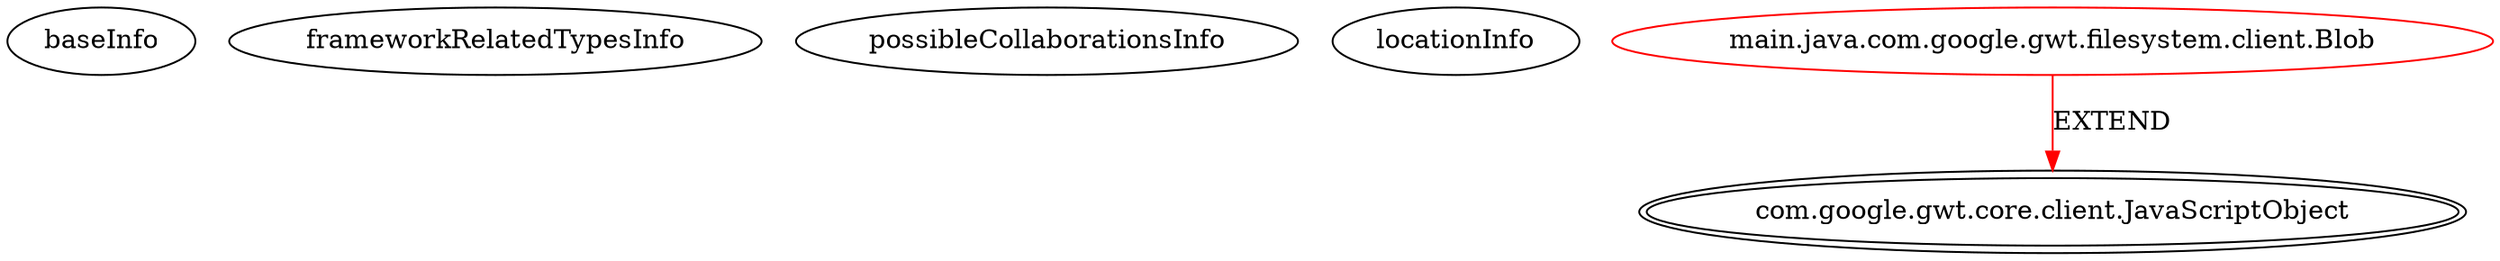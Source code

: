 digraph {
baseInfo[graphId=909,category="extension_graph",isAnonymous=false,possibleRelation=false]
frameworkRelatedTypesInfo[0="com.google.gwt.core.client.JavaScriptObject"]
possibleCollaborationsInfo[]
locationInfo[projectName="bradrydzewski-gwt-filesystem",filePath="/bradrydzewski-gwt-filesystem/gwt-filesystem-master/gwt-filesystem/src/main/java/com/google/gwt/filesystem/client/Blob.java",contextSignature="Blob",graphId="909"]
0[label="main.java.com.google.gwt.filesystem.client.Blob",vertexType="ROOT_CLIENT_CLASS_DECLARATION",isFrameworkType=false,color=red]
1[label="com.google.gwt.core.client.JavaScriptObject",vertexType="FRAMEWORK_CLASS_TYPE",isFrameworkType=true,peripheries=2]
0->1[label="EXTEND",color=red]
}
